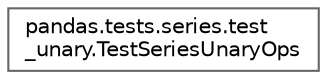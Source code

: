 digraph "Graphical Class Hierarchy"
{
 // LATEX_PDF_SIZE
  bgcolor="transparent";
  edge [fontname=Helvetica,fontsize=10,labelfontname=Helvetica,labelfontsize=10];
  node [fontname=Helvetica,fontsize=10,shape=box,height=0.2,width=0.4];
  rankdir="LR";
  Node0 [id="Node000000",label="pandas.tests.series.test\l_unary.TestSeriesUnaryOps",height=0.2,width=0.4,color="grey40", fillcolor="white", style="filled",URL="$dc/d4b/classpandas_1_1tests_1_1series_1_1test__unary_1_1TestSeriesUnaryOps.html",tooltip=" "];
}
